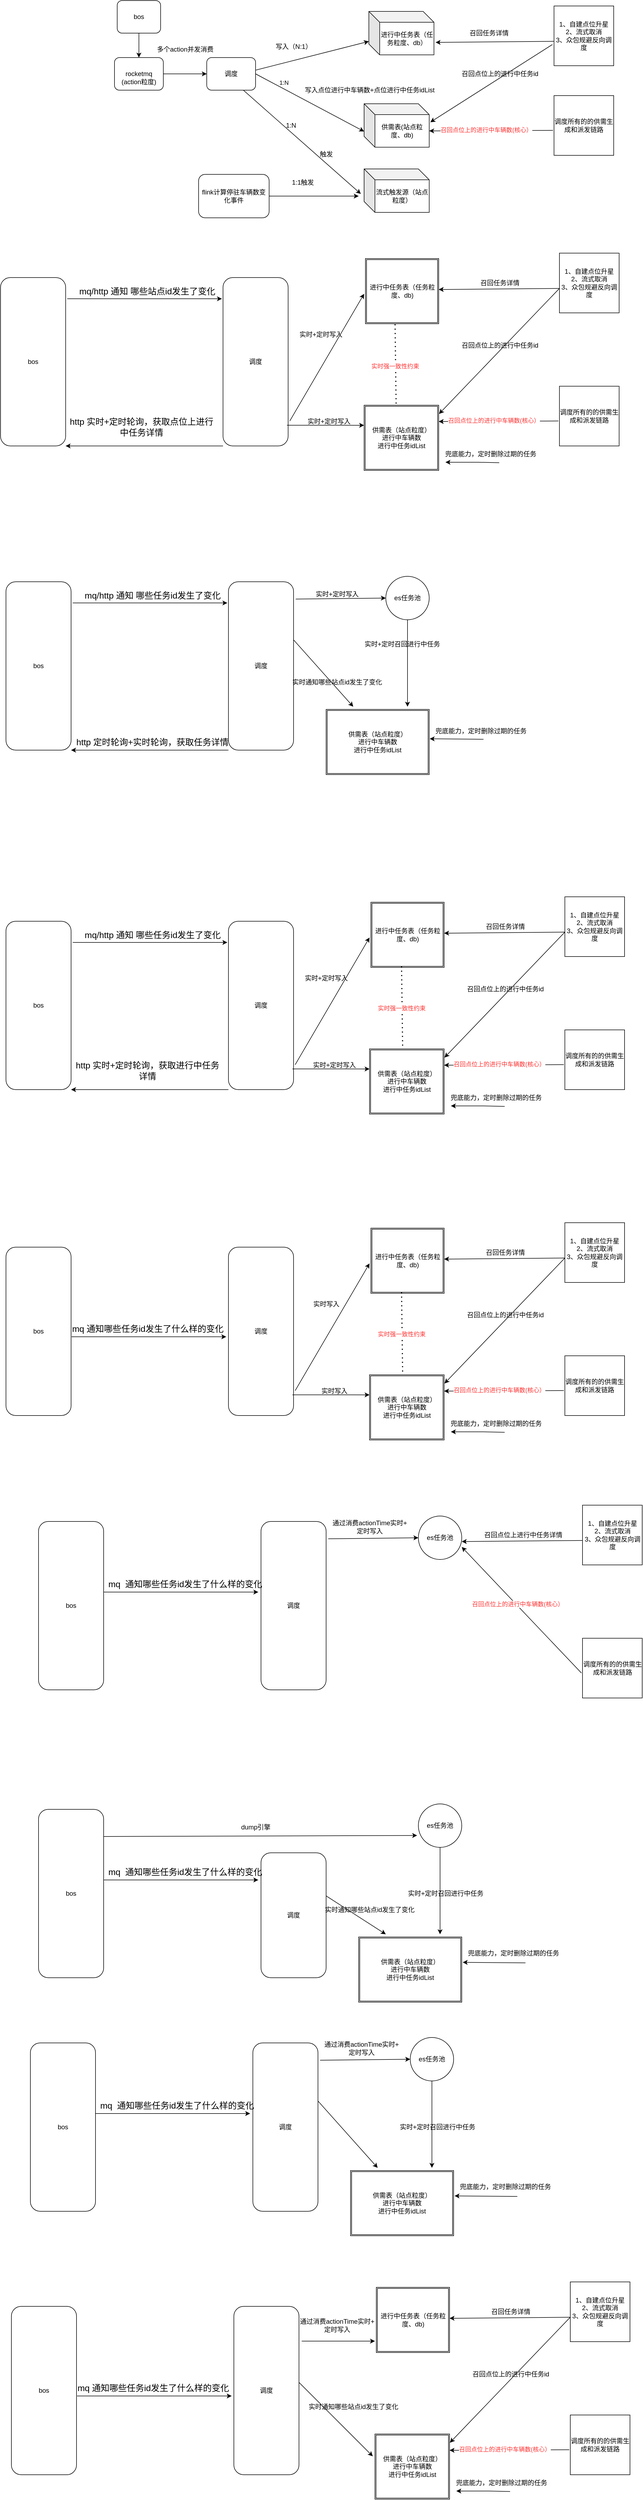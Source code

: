 <mxfile version="22.1.5" type="github">
  <diagram name="Page-1" id="kT9_dr_BF-10qV57XZLN">
    <mxGraphModel dx="2074" dy="1146" grid="1" gridSize="10" guides="1" tooltips="1" connect="1" arrows="1" fold="1" page="1" pageScale="1" pageWidth="850" pageHeight="1100" math="0" shadow="0">
      <root>
        <mxCell id="0" />
        <mxCell id="1" parent="0" />
        <mxCell id="4MUZql2UYZA6WcCp4JFE-1" value="bos" style="rounded=1;whiteSpace=wrap;html=1;" parent="1" vertex="1">
          <mxGeometry x="245" width="80" height="60" as="geometry" />
        </mxCell>
        <mxCell id="4MUZql2UYZA6WcCp4JFE-3" value="&lt;br&gt;rocketmq&lt;br&gt;(action粒度)" style="rounded=1;whiteSpace=wrap;html=1;" parent="1" vertex="1">
          <mxGeometry x="240" y="105" width="90" height="60" as="geometry" />
        </mxCell>
        <mxCell id="4MUZql2UYZA6WcCp4JFE-4" value="调度" style="rounded=1;whiteSpace=wrap;html=1;" parent="1" vertex="1">
          <mxGeometry x="410" y="105" width="90" height="60" as="geometry" />
        </mxCell>
        <mxCell id="4MUZql2UYZA6WcCp4JFE-6" value="进行中任务表（任务粒度、db）" style="shape=cube;whiteSpace=wrap;html=1;boundedLbl=1;backgroundOutline=1;darkOpacity=0.05;darkOpacity2=0.1;" parent="1" vertex="1">
          <mxGeometry x="708.75" y="20" width="120" height="80" as="geometry" />
        </mxCell>
        <mxCell id="4MUZql2UYZA6WcCp4JFE-7" value="供需表(站点粒度、db)" style="shape=cube;whiteSpace=wrap;html=1;boundedLbl=1;backgroundOutline=1;darkOpacity=0.05;darkOpacity2=0.1;" parent="1" vertex="1">
          <mxGeometry x="700" y="190" width="120" height="80" as="geometry" />
        </mxCell>
        <mxCell id="4MUZql2UYZA6WcCp4JFE-9" value="" style="endArrow=classic;html=1;rounded=0;exitX=1.008;exitY=0.383;exitDx=0;exitDy=0;exitPerimeter=0;" parent="1" source="4MUZql2UYZA6WcCp4JFE-4" target="4MUZql2UYZA6WcCp4JFE-6" edge="1">
          <mxGeometry width="50" height="50" relative="1" as="geometry">
            <mxPoint x="490" y="340" as="sourcePoint" />
            <mxPoint x="540" y="290" as="targetPoint" />
          </mxGeometry>
        </mxCell>
        <mxCell id="4MUZql2UYZA6WcCp4JFE-10" value="" style="endArrow=classic;html=1;rounded=0;exitX=1;exitY=0.5;exitDx=0;exitDy=0;entryX=0;entryY=0.638;entryDx=0;entryDy=0;entryPerimeter=0;" parent="1" source="4MUZql2UYZA6WcCp4JFE-4" target="4MUZql2UYZA6WcCp4JFE-7" edge="1">
          <mxGeometry width="50" height="50" relative="1" as="geometry">
            <mxPoint x="490" y="340" as="sourcePoint" />
            <mxPoint x="540" y="290" as="targetPoint" />
          </mxGeometry>
        </mxCell>
        <mxCell id="4MUZql2UYZA6WcCp4JFE-25" value="1:N" style="edgeLabel;html=1;align=center;verticalAlign=middle;resizable=0;points=[];" parent="4MUZql2UYZA6WcCp4JFE-10" vertex="1" connectable="0">
          <mxGeometry x="-0.644" y="4" relative="1" as="geometry">
            <mxPoint x="14" as="offset" />
          </mxGeometry>
        </mxCell>
        <mxCell id="4MUZql2UYZA6WcCp4JFE-11" value="写入（N:1）" style="text;html=1;align=center;verticalAlign=middle;resizable=0;points=[];autosize=1;strokeColor=none;fillColor=none;" parent="1" vertex="1">
          <mxGeometry x="525" y="70" width="90" height="30" as="geometry" />
        </mxCell>
        <mxCell id="4MUZql2UYZA6WcCp4JFE-12" value="写入点位进行中车辆数+点位进行中任务idList" style="text;html=1;align=center;verticalAlign=middle;resizable=0;points=[];autosize=1;strokeColor=none;fillColor=none;" parent="1" vertex="1">
          <mxGeometry x="580" y="150" width="260" height="30" as="geometry" />
        </mxCell>
        <mxCell id="4MUZql2UYZA6WcCp4JFE-14" value="" style="endArrow=classic;html=1;rounded=0;exitX=1;exitY=0.5;exitDx=0;exitDy=0;entryX=0;entryY=0.5;entryDx=0;entryDy=0;" parent="1" source="4MUZql2UYZA6WcCp4JFE-3" target="4MUZql2UYZA6WcCp4JFE-4" edge="1">
          <mxGeometry width="50" height="50" relative="1" as="geometry">
            <mxPoint x="340" y="130" as="sourcePoint" />
            <mxPoint x="290" y="130" as="targetPoint" />
          </mxGeometry>
        </mxCell>
        <mxCell id="4MUZql2UYZA6WcCp4JFE-18" value="流式触发源（站点粒度）" style="shape=cube;whiteSpace=wrap;html=1;boundedLbl=1;backgroundOutline=1;darkOpacity=0.05;darkOpacity2=0.1;" parent="1" vertex="1">
          <mxGeometry x="700" y="310" width="120" height="80" as="geometry" />
        </mxCell>
        <mxCell id="4MUZql2UYZA6WcCp4JFE-19" value="" style="endArrow=classic;html=1;rounded=0;entryX=-0.05;entryY=0.575;entryDx=0;entryDy=0;entryPerimeter=0;exitX=0.75;exitY=1;exitDx=0;exitDy=0;" parent="1" source="4MUZql2UYZA6WcCp4JFE-4" target="4MUZql2UYZA6WcCp4JFE-18" edge="1">
          <mxGeometry width="50" height="50" relative="1" as="geometry">
            <mxPoint x="410" y="170" as="sourcePoint" />
            <mxPoint x="690" y="350" as="targetPoint" />
            <Array as="points" />
          </mxGeometry>
        </mxCell>
        <mxCell id="4MUZql2UYZA6WcCp4JFE-20" value="触发" style="text;html=1;align=center;verticalAlign=middle;resizable=0;points=[];autosize=1;strokeColor=none;fillColor=none;" parent="1" vertex="1">
          <mxGeometry x="605" y="268" width="50" height="30" as="geometry" />
        </mxCell>
        <mxCell id="4MUZql2UYZA6WcCp4JFE-21" value="" style="endArrow=classic;html=1;rounded=0;exitX=1;exitY=0.5;exitDx=0;exitDy=0;" parent="1" edge="1" source="4MUZql2UYZA6WcCp4JFE-22">
          <mxGeometry width="50" height="50" relative="1" as="geometry">
            <mxPoint x="520" y="410" as="sourcePoint" />
            <mxPoint x="690" y="360" as="targetPoint" />
          </mxGeometry>
        </mxCell>
        <mxCell id="4MUZql2UYZA6WcCp4JFE-22" value="flink计算停驻车辆数变化事件" style="rounded=1;whiteSpace=wrap;html=1;" parent="1" vertex="1">
          <mxGeometry x="395" y="320" width="130" height="80" as="geometry" />
        </mxCell>
        <mxCell id="4MUZql2UYZA6WcCp4JFE-23" value="触发" style="text;html=1;align=center;verticalAlign=middle;resizable=0;points=[];autosize=1;strokeColor=none;fillColor=none;" parent="1" vertex="1">
          <mxGeometry x="570" y="320" width="50" height="30" as="geometry" />
        </mxCell>
        <mxCell id="4MUZql2UYZA6WcCp4JFE-26" value="1:N" style="text;html=1;align=center;verticalAlign=middle;resizable=0;points=[];autosize=1;strokeColor=none;fillColor=none;" parent="1" vertex="1">
          <mxGeometry x="545" y="215" width="40" height="30" as="geometry" />
        </mxCell>
        <mxCell id="4MUZql2UYZA6WcCp4JFE-27" value="1:1" style="text;html=1;align=center;verticalAlign=middle;resizable=0;points=[];autosize=1;strokeColor=none;fillColor=none;" parent="1" vertex="1">
          <mxGeometry x="555" y="320" width="40" height="30" as="geometry" />
        </mxCell>
        <mxCell id="4MUZql2UYZA6WcCp4JFE-28" value="多个action并发消费" style="text;html=1;align=center;verticalAlign=middle;resizable=0;points=[];autosize=1;strokeColor=none;fillColor=none;" parent="1" vertex="1">
          <mxGeometry x="305" y="75" width="130" height="30" as="geometry" />
        </mxCell>
        <mxCell id="X4xyX6ZAneE_ti3FvR2u-1" value="bos" style="rounded=1;whiteSpace=wrap;html=1;" parent="1" vertex="1">
          <mxGeometry x="30" y="510" width="120" height="310" as="geometry" />
        </mxCell>
        <mxCell id="X4xyX6ZAneE_ti3FvR2u-2" value="调度" style="rounded=1;whiteSpace=wrap;html=1;" parent="1" vertex="1">
          <mxGeometry x="440" y="510" width="120" height="310" as="geometry" />
        </mxCell>
        <mxCell id="X4xyX6ZAneE_ti3FvR2u-3" value="" style="endArrow=classic;html=1;rounded=0;exitX=1.025;exitY=0.126;exitDx=0;exitDy=0;exitPerimeter=0;entryX=-0.017;entryY=0.126;entryDx=0;entryDy=0;entryPerimeter=0;" parent="1" source="X4xyX6ZAneE_ti3FvR2u-1" target="X4xyX6ZAneE_ti3FvR2u-2" edge="1">
          <mxGeometry width="50" height="50" relative="1" as="geometry">
            <mxPoint x="180" y="549" as="sourcePoint" />
            <mxPoint x="440" y="549" as="targetPoint" />
          </mxGeometry>
        </mxCell>
        <mxCell id="X4xyX6ZAneE_ti3FvR2u-4" value="mq/http 通知 哪些站点id发生了变化" style="text;html=1;align=center;verticalAlign=middle;resizable=0;points=[];autosize=1;strokeColor=none;fillColor=none;fontSize=16;" parent="1" vertex="1">
          <mxGeometry x="165" y="520" width="270" height="30" as="geometry" />
        </mxCell>
        <mxCell id="X4xyX6ZAneE_ti3FvR2u-5" value="" style="endArrow=classic;html=1;rounded=0;entryX=1;entryY=1;entryDx=0;entryDy=0;exitX=0;exitY=1;exitDx=0;exitDy=0;" parent="1" source="X4xyX6ZAneE_ti3FvR2u-2" target="X4xyX6ZAneE_ti3FvR2u-1" edge="1">
          <mxGeometry width="50" height="50" relative="1" as="geometry">
            <mxPoint x="370" y="660" as="sourcePoint" />
            <mxPoint x="290" y="660" as="targetPoint" />
          </mxGeometry>
        </mxCell>
        <mxCell id="X4xyX6ZAneE_ti3FvR2u-6" value="http 实时+定时轮询，获取点位上进行中任务详情" style="text;html=1;strokeColor=none;fillColor=none;align=center;verticalAlign=middle;whiteSpace=wrap;rounded=0;fontSize=16;" parent="1" vertex="1">
          <mxGeometry x="150" y="770" width="280" height="30" as="geometry" />
        </mxCell>
        <mxCell id="X4xyX6ZAneE_ti3FvR2u-8" value="" style="endArrow=classic;html=1;rounded=0;exitX=1.025;exitY=0.852;exitDx=0;exitDy=0;exitPerimeter=0;" parent="1" source="X4xyX6ZAneE_ti3FvR2u-2" edge="1">
          <mxGeometry width="50" height="50" relative="1" as="geometry">
            <mxPoint x="560" y="551.5" as="sourcePoint" />
            <mxPoint x="700" y="540" as="targetPoint" />
            <Array as="points" />
          </mxGeometry>
        </mxCell>
        <mxCell id="X4xyX6ZAneE_ti3FvR2u-19" value="供需表（站点粒度）&lt;br&gt;进行中车辆数&lt;br&gt;进行中任务idList" style="shape=ext;double=1;rounded=0;whiteSpace=wrap;html=1;" parent="1" vertex="1">
          <mxGeometry x="700" y="745" width="137.5" height="120" as="geometry" />
        </mxCell>
        <mxCell id="X4xyX6ZAneE_ti3FvR2u-21" value="" style="endArrow=classic;html=1;rounded=0;exitX=0.983;exitY=0.877;exitDx=0;exitDy=0;exitPerimeter=0;entryX=0;entryY=0.308;entryDx=0;entryDy=0;entryPerimeter=0;" parent="1" source="X4xyX6ZAneE_ti3FvR2u-2" edge="1" target="X4xyX6ZAneE_ti3FvR2u-19">
          <mxGeometry width="50" height="50" relative="1" as="geometry">
            <mxPoint x="450" y="680" as="sourcePoint" />
            <mxPoint x="670" y="740" as="targetPoint" />
          </mxGeometry>
        </mxCell>
        <mxCell id="X4xyX6ZAneE_ti3FvR2u-22" value="实时+定时写入" style="text;html=1;align=center;verticalAlign=middle;resizable=0;points=[];autosize=1;strokeColor=none;fillColor=none;" parent="1" vertex="1">
          <mxGeometry x="585" y="760" width="100" height="30" as="geometry" />
        </mxCell>
        <mxCell id="X4xyX6ZAneE_ti3FvR2u-24" value="实时+定时写入" style="text;html=1;align=center;verticalAlign=middle;resizable=0;points=[];autosize=1;strokeColor=none;fillColor=none;" parent="1" vertex="1">
          <mxGeometry x="570" y="600" width="100" height="30" as="geometry" />
        </mxCell>
        <mxCell id="X4xyX6ZAneE_ti3FvR2u-25" value="bos" style="rounded=1;whiteSpace=wrap;html=1;" parent="1" vertex="1">
          <mxGeometry x="100" y="2800" width="120" height="310" as="geometry" />
        </mxCell>
        <mxCell id="X4xyX6ZAneE_ti3FvR2u-26" value="调度" style="rounded=1;whiteSpace=wrap;html=1;" parent="1" vertex="1">
          <mxGeometry x="510" y="2800" width="120" height="310" as="geometry" />
        </mxCell>
        <mxCell id="X4xyX6ZAneE_ti3FvR2u-27" value="" style="endArrow=classic;html=1;rounded=0;exitX=1.025;exitY=0.126;exitDx=0;exitDy=0;exitPerimeter=0;entryX=-0.017;entryY=0.126;entryDx=0;entryDy=0;entryPerimeter=0;" parent="1" edge="1">
          <mxGeometry width="50" height="50" relative="1" as="geometry">
            <mxPoint x="220.04" y="2930" as="sourcePoint" />
            <mxPoint x="505.0" y="2930" as="targetPoint" />
          </mxGeometry>
        </mxCell>
        <mxCell id="X4xyX6ZAneE_ti3FvR2u-28" value="mq&amp;nbsp; 通知哪些任务id发生了什么样的变化" style="text;html=1;align=center;verticalAlign=middle;resizable=0;points=[];autosize=1;strokeColor=none;fillColor=none;fontSize=16;" parent="1" vertex="1">
          <mxGeometry x="215" y="2900" width="310" height="30" as="geometry" />
        </mxCell>
        <mxCell id="X4xyX6ZAneE_ti3FvR2u-31" value="es任务池" style="ellipse;whiteSpace=wrap;html=1;aspect=fixed;" parent="1" vertex="1">
          <mxGeometry x="800" y="2790" width="80" height="80" as="geometry" />
        </mxCell>
        <mxCell id="X4xyX6ZAneE_ti3FvR2u-32" value="" style="endArrow=classic;html=1;rounded=0;exitX=1.033;exitY=0.103;exitDx=0;exitDy=0;exitPerimeter=0;entryX=0;entryY=0.5;entryDx=0;entryDy=0;" parent="1" source="X4xyX6ZAneE_ti3FvR2u-26" target="X4xyX6ZAneE_ti3FvR2u-31" edge="1">
          <mxGeometry width="50" height="50" relative="1" as="geometry">
            <mxPoint x="630" y="2841.5" as="sourcePoint" />
            <mxPoint x="790" y="2838" as="targetPoint" />
            <Array as="points" />
          </mxGeometry>
        </mxCell>
        <mxCell id="X4xyX6ZAneE_ti3FvR2u-37" value="通过消费actionTime实时+&lt;br&gt;定时写入" style="text;html=1;align=center;verticalAlign=middle;resizable=0;points=[];autosize=1;strokeColor=none;fillColor=none;" parent="1" vertex="1">
          <mxGeometry x="630" y="2790" width="160" height="40" as="geometry" />
        </mxCell>
        <mxCell id="X4xyX6ZAneE_ti3FvR2u-39" value="" style="endArrow=classic;html=1;rounded=0;entryX=1.005;entryY=0.451;entryDx=0;entryDy=0;entryPerimeter=0;" parent="1" edge="1">
          <mxGeometry width="50" height="50" relative="1" as="geometry">
            <mxPoint x="949.05" y="850.88" as="sourcePoint" />
            <mxPoint x="850.0" y="850.0" as="targetPoint" />
            <Array as="points">
              <mxPoint x="910" y="850" />
            </Array>
          </mxGeometry>
        </mxCell>
        <mxCell id="X4xyX6ZAneE_ti3FvR2u-40" value="兜底能力，定时删除过期的任务" style="text;html=1;align=center;verticalAlign=middle;resizable=0;points=[];autosize=1;strokeColor=none;fillColor=none;" parent="1" vertex="1">
          <mxGeometry x="837.5" y="820" width="190" height="30" as="geometry" />
        </mxCell>
        <mxCell id="X4xyX6ZAneE_ti3FvR2u-44" value="bos" style="rounded=1;whiteSpace=wrap;html=1;" parent="1" vertex="1">
          <mxGeometry x="100" y="3330" width="120" height="310" as="geometry" />
        </mxCell>
        <mxCell id="X4xyX6ZAneE_ti3FvR2u-45" value="调度" style="rounded=1;whiteSpace=wrap;html=1;" parent="1" vertex="1">
          <mxGeometry x="510" y="3410" width="120" height="230" as="geometry" />
        </mxCell>
        <mxCell id="X4xyX6ZAneE_ti3FvR2u-46" value="" style="endArrow=classic;html=1;rounded=0;exitX=1.025;exitY=0.126;exitDx=0;exitDy=0;exitPerimeter=0;entryX=-0.017;entryY=0.126;entryDx=0;entryDy=0;entryPerimeter=0;" parent="1" edge="1">
          <mxGeometry width="50" height="50" relative="1" as="geometry">
            <mxPoint x="220.04" y="3460" as="sourcePoint" />
            <mxPoint x="505.0" y="3460" as="targetPoint" />
          </mxGeometry>
        </mxCell>
        <mxCell id="X4xyX6ZAneE_ti3FvR2u-47" value="mq&amp;nbsp; 通知哪些任务id发生了什么样的变化" style="text;html=1;align=center;verticalAlign=middle;resizable=0;points=[];autosize=1;strokeColor=none;fillColor=none;fontSize=16;" parent="1" vertex="1">
          <mxGeometry x="215" y="3430" width="310" height="30" as="geometry" />
        </mxCell>
        <mxCell id="X4xyX6ZAneE_ti3FvR2u-48" value="es任务池" style="ellipse;whiteSpace=wrap;html=1;aspect=fixed;" parent="1" vertex="1">
          <mxGeometry x="800" y="3320" width="80" height="80" as="geometry" />
        </mxCell>
        <mxCell id="X4xyX6ZAneE_ti3FvR2u-50" value="" style="endArrow=classic;html=1;rounded=0;exitX=0.5;exitY=1;exitDx=0;exitDy=0;" parent="1" source="X4xyX6ZAneE_ti3FvR2u-48" edge="1">
          <mxGeometry width="50" height="50" relative="1" as="geometry">
            <mxPoint x="710" y="3520" as="sourcePoint" />
            <mxPoint x="840" y="3560" as="targetPoint" />
          </mxGeometry>
        </mxCell>
        <mxCell id="X4xyX6ZAneE_ti3FvR2u-51" value="供需表（站点粒度）&lt;br&gt;进行中车辆数&lt;br&gt;进行中任务idList" style="shape=ext;double=1;rounded=0;whiteSpace=wrap;html=1;" parent="1" vertex="1">
          <mxGeometry x="690" y="3565" width="190" height="120" as="geometry" />
        </mxCell>
        <mxCell id="X4xyX6ZAneE_ti3FvR2u-52" value="" style="endArrow=classic;html=1;rounded=0;exitX=1;exitY=0.345;exitDx=0;exitDy=0;exitPerimeter=0;" parent="1" source="X4xyX6ZAneE_ti3FvR2u-45" edge="1">
          <mxGeometry width="50" height="50" relative="1" as="geometry">
            <mxPoint x="520" y="3500" as="sourcePoint" />
            <mxPoint x="740" y="3560" as="targetPoint" />
          </mxGeometry>
        </mxCell>
        <mxCell id="X4xyX6ZAneE_ti3FvR2u-53" value="实时通知哪些站点id发生了变化" style="text;html=1;align=center;verticalAlign=middle;resizable=0;points=[];autosize=1;strokeColor=none;fillColor=none;" parent="1" vertex="1">
          <mxGeometry x="615" y="3500" width="190" height="30" as="geometry" />
        </mxCell>
        <mxCell id="X4xyX6ZAneE_ti3FvR2u-55" value="实时+定时召回进行中任务" style="text;html=1;align=center;verticalAlign=middle;resizable=0;points=[];autosize=1;strokeColor=none;fillColor=none;" parent="1" vertex="1">
          <mxGeometry x="770" y="3470" width="160" height="30" as="geometry" />
        </mxCell>
        <mxCell id="X4xyX6ZAneE_ti3FvR2u-56" value="兜底能力，定时删除过期的任务" style="text;html=1;align=center;verticalAlign=middle;resizable=0;points=[];autosize=1;strokeColor=none;fillColor=none;" parent="1" vertex="1">
          <mxGeometry x="880" y="3580" width="190" height="30" as="geometry" />
        </mxCell>
        <mxCell id="X4xyX6ZAneE_ti3FvR2u-57" value="" style="endArrow=classic;html=1;rounded=0;entryX=1.009;entryY=0.389;entryDx=0;entryDy=0;entryPerimeter=0;exitX=0.618;exitY=1.086;exitDx=0;exitDy=0;exitPerimeter=0;" parent="1" source="X4xyX6ZAneE_ti3FvR2u-56" target="X4xyX6ZAneE_ti3FvR2u-51" edge="1">
          <mxGeometry width="50" height="50" relative="1" as="geometry">
            <mxPoint x="1020" y="3620" as="sourcePoint" />
            <mxPoint x="750" y="3510" as="targetPoint" />
          </mxGeometry>
        </mxCell>
        <mxCell id="X4xyX6ZAneE_ti3FvR2u-58" value="" style="endArrow=classic;html=1;rounded=0;entryX=-0.028;entryY=0.726;entryDx=0;entryDy=0;entryPerimeter=0;" parent="1" target="X4xyX6ZAneE_ti3FvR2u-48" edge="1">
          <mxGeometry width="50" height="50" relative="1" as="geometry">
            <mxPoint x="220" y="3380" as="sourcePoint" />
            <mxPoint x="270" y="3330" as="targetPoint" />
          </mxGeometry>
        </mxCell>
        <mxCell id="X4xyX6ZAneE_ti3FvR2u-59" value="dump引擎" style="text;html=1;align=center;verticalAlign=middle;resizable=0;points=[];autosize=1;strokeColor=none;fillColor=none;" parent="1" vertex="1">
          <mxGeometry x="460" y="3348" width="80" height="30" as="geometry" />
        </mxCell>
        <mxCell id="lSSjZ6uWFVWfRWVECBId-1" value="" style="endArrow=classic;html=1;rounded=0;entryX=1.017;entryY=0.425;entryDx=0;entryDy=0;entryPerimeter=0;exitX=-0.027;exitY=0.645;exitDx=0;exitDy=0;exitPerimeter=0;" edge="1" parent="1" source="lSSjZ6uWFVWfRWVECBId-7" target="4MUZql2UYZA6WcCp4JFE-7">
          <mxGeometry width="50" height="50" relative="1" as="geometry">
            <mxPoint x="970" y="240" as="sourcePoint" />
            <mxPoint x="980" y="208" as="targetPoint" />
          </mxGeometry>
        </mxCell>
        <mxCell id="lSSjZ6uWFVWfRWVECBId-2" value="" style="endArrow=classic;html=1;rounded=0;entryX=1.025;entryY=0.713;entryDx=0;entryDy=0;entryPerimeter=0;exitX=0.018;exitY=0.591;exitDx=0;exitDy=0;exitPerimeter=0;" edge="1" parent="1" source="lSSjZ6uWFVWfRWVECBId-7" target="4MUZql2UYZA6WcCp4JFE-6">
          <mxGeometry width="50" height="50" relative="1" as="geometry">
            <mxPoint x="990" y="80" as="sourcePoint" />
            <mxPoint x="950" y="80" as="targetPoint" />
          </mxGeometry>
        </mxCell>
        <mxCell id="lSSjZ6uWFVWfRWVECBId-7" value="1、自建点位升星&lt;br&gt;2、流式取消&lt;br&gt;3、众包规避反向调度" style="whiteSpace=wrap;html=1;aspect=fixed;" vertex="1" parent="1">
          <mxGeometry x="1050" y="10" width="110" height="110" as="geometry" />
        </mxCell>
        <mxCell id="lSSjZ6uWFVWfRWVECBId-8" value="召回点位上的进行中任务id" style="text;html=1;align=center;verticalAlign=middle;resizable=0;points=[];autosize=1;strokeColor=none;fillColor=none;" vertex="1" parent="1">
          <mxGeometry x="870" y="120" width="160" height="30" as="geometry" />
        </mxCell>
        <mxCell id="lSSjZ6uWFVWfRWVECBId-9" value="召回任务详情" style="text;html=1;align=center;verticalAlign=middle;resizable=0;points=[];autosize=1;strokeColor=none;fillColor=none;" vertex="1" parent="1">
          <mxGeometry x="880" y="45" width="100" height="30" as="geometry" />
        </mxCell>
        <mxCell id="lSSjZ6uWFVWfRWVECBId-12" value="调度所有的的供需生成和派发链路" style="whiteSpace=wrap;html=1;aspect=fixed;" vertex="1" parent="1">
          <mxGeometry x="1050" y="175" width="110" height="110" as="geometry" />
        </mxCell>
        <mxCell id="lSSjZ6uWFVWfRWVECBId-13" value="" style="endArrow=classic;html=1;rounded=0;entryX=0;entryY=0;entryDx=120;entryDy=50;entryPerimeter=0;exitX=-0.018;exitY=0.582;exitDx=0;exitDy=0;exitPerimeter=0;" edge="1" parent="1" source="lSSjZ6uWFVWfRWVECBId-12" target="4MUZql2UYZA6WcCp4JFE-7">
          <mxGeometry width="50" height="50" relative="1" as="geometry">
            <mxPoint x="930" y="285" as="sourcePoint" />
            <mxPoint x="980" y="235" as="targetPoint" />
          </mxGeometry>
        </mxCell>
        <mxCell id="lSSjZ6uWFVWfRWVECBId-14" value="&lt;font color=&quot;#ff3333&quot;&gt;召回点位上的进行中车辆数(核心）&lt;/font&gt;" style="edgeLabel;html=1;align=center;verticalAlign=middle;resizable=0;points=[];" vertex="1" connectable="0" parent="lSSjZ6uWFVWfRWVECBId-13">
          <mxGeometry x="0.084" y="-2" relative="1" as="geometry">
            <mxPoint as="offset" />
          </mxGeometry>
        </mxCell>
        <mxCell id="lSSjZ6uWFVWfRWVECBId-18" value="" style="endArrow=classic;html=1;rounded=0;entryX=0.5;entryY=0;entryDx=0;entryDy=0;exitX=0.5;exitY=1;exitDx=0;exitDy=0;" edge="1" parent="1" source="4MUZql2UYZA6WcCp4JFE-1" target="4MUZql2UYZA6WcCp4JFE-3">
          <mxGeometry width="50" height="50" relative="1" as="geometry">
            <mxPoint x="165" y="110" as="sourcePoint" />
            <mxPoint x="215" y="60" as="targetPoint" />
          </mxGeometry>
        </mxCell>
        <mxCell id="lSSjZ6uWFVWfRWVECBId-19" value="bos" style="rounded=1;whiteSpace=wrap;html=1;" vertex="1" parent="1">
          <mxGeometry x="40" y="1070" width="120" height="310" as="geometry" />
        </mxCell>
        <mxCell id="lSSjZ6uWFVWfRWVECBId-20" value="调度" style="rounded=1;whiteSpace=wrap;html=1;" vertex="1" parent="1">
          <mxGeometry x="450" y="1070" width="120" height="310" as="geometry" />
        </mxCell>
        <mxCell id="lSSjZ6uWFVWfRWVECBId-21" value="" style="endArrow=classic;html=1;rounded=0;exitX=1.025;exitY=0.126;exitDx=0;exitDy=0;exitPerimeter=0;entryX=-0.017;entryY=0.126;entryDx=0;entryDy=0;entryPerimeter=0;" edge="1" parent="1" source="lSSjZ6uWFVWfRWVECBId-19" target="lSSjZ6uWFVWfRWVECBId-20">
          <mxGeometry width="50" height="50" relative="1" as="geometry">
            <mxPoint x="190" y="1109" as="sourcePoint" />
            <mxPoint x="450" y="1109" as="targetPoint" />
          </mxGeometry>
        </mxCell>
        <mxCell id="lSSjZ6uWFVWfRWVECBId-22" value="mq/http 通知 哪些任务id发生了变化" style="text;html=1;align=center;verticalAlign=middle;resizable=0;points=[];autosize=1;strokeColor=none;fillColor=none;fontSize=16;" vertex="1" parent="1">
          <mxGeometry x="175" y="1080" width="270" height="30" as="geometry" />
        </mxCell>
        <mxCell id="lSSjZ6uWFVWfRWVECBId-23" value="" style="endArrow=classic;html=1;rounded=0;entryX=1;entryY=1;entryDx=0;entryDy=0;exitX=0;exitY=1;exitDx=0;exitDy=0;" edge="1" parent="1" source="lSSjZ6uWFVWfRWVECBId-20" target="lSSjZ6uWFVWfRWVECBId-19">
          <mxGeometry width="50" height="50" relative="1" as="geometry">
            <mxPoint x="380" y="1220" as="sourcePoint" />
            <mxPoint x="300" y="1220" as="targetPoint" />
          </mxGeometry>
        </mxCell>
        <mxCell id="lSSjZ6uWFVWfRWVECBId-24" value="http 定时轮询+实时轮询，获取任务详情" style="text;html=1;strokeColor=none;fillColor=none;align=center;verticalAlign=middle;whiteSpace=wrap;rounded=0;fontSize=16;" vertex="1" parent="1">
          <mxGeometry x="160" y="1350" width="300" height="30" as="geometry" />
        </mxCell>
        <mxCell id="lSSjZ6uWFVWfRWVECBId-25" value="es任务池" style="ellipse;whiteSpace=wrap;html=1;aspect=fixed;" vertex="1" parent="1">
          <mxGeometry x="740" y="1060" width="80" height="80" as="geometry" />
        </mxCell>
        <mxCell id="lSSjZ6uWFVWfRWVECBId-26" value="" style="endArrow=classic;html=1;rounded=0;exitX=1.033;exitY=0.103;exitDx=0;exitDy=0;exitPerimeter=0;entryX=0;entryY=0.5;entryDx=0;entryDy=0;" edge="1" parent="1" source="lSSjZ6uWFVWfRWVECBId-20" target="lSSjZ6uWFVWfRWVECBId-25">
          <mxGeometry width="50" height="50" relative="1" as="geometry">
            <mxPoint x="570" y="1111.5" as="sourcePoint" />
            <mxPoint x="730" y="1108" as="targetPoint" />
            <Array as="points" />
          </mxGeometry>
        </mxCell>
        <mxCell id="lSSjZ6uWFVWfRWVECBId-27" value="" style="endArrow=classic;html=1;rounded=0;exitX=0.5;exitY=1;exitDx=0;exitDy=0;" edge="1" parent="1" source="lSSjZ6uWFVWfRWVECBId-25">
          <mxGeometry width="50" height="50" relative="1" as="geometry">
            <mxPoint x="650" y="1260" as="sourcePoint" />
            <mxPoint x="780" y="1300" as="targetPoint" />
          </mxGeometry>
        </mxCell>
        <mxCell id="lSSjZ6uWFVWfRWVECBId-28" value="供需表（站点粒度）&lt;br&gt;进行中车辆数&lt;br&gt;进行中任务idList" style="shape=ext;double=1;rounded=0;whiteSpace=wrap;html=1;" vertex="1" parent="1">
          <mxGeometry x="630" y="1305" width="190" height="120" as="geometry" />
        </mxCell>
        <mxCell id="lSSjZ6uWFVWfRWVECBId-29" value="" style="endArrow=classic;html=1;rounded=0;exitX=1;exitY=0.345;exitDx=0;exitDy=0;exitPerimeter=0;" edge="1" parent="1" source="lSSjZ6uWFVWfRWVECBId-20">
          <mxGeometry width="50" height="50" relative="1" as="geometry">
            <mxPoint x="460" y="1240" as="sourcePoint" />
            <mxPoint x="680" y="1300" as="targetPoint" />
          </mxGeometry>
        </mxCell>
        <mxCell id="lSSjZ6uWFVWfRWVECBId-30" value="实时通知哪些站点id发生了变化" style="text;html=1;align=center;verticalAlign=middle;resizable=0;points=[];autosize=1;strokeColor=none;fillColor=none;" vertex="1" parent="1">
          <mxGeometry x="555" y="1240" width="190" height="30" as="geometry" />
        </mxCell>
        <mxCell id="lSSjZ6uWFVWfRWVECBId-31" value="实时+定时召回进行中任务" style="text;html=1;align=center;verticalAlign=middle;resizable=0;points=[];autosize=1;strokeColor=none;fillColor=none;" vertex="1" parent="1">
          <mxGeometry x="690" y="1170" width="160" height="30" as="geometry" />
        </mxCell>
        <mxCell id="lSSjZ6uWFVWfRWVECBId-32" value="实时+定时写入" style="text;html=1;align=center;verticalAlign=middle;resizable=0;points=[];autosize=1;strokeColor=none;fillColor=none;" vertex="1" parent="1">
          <mxGeometry x="600" y="1078" width="100" height="30" as="geometry" />
        </mxCell>
        <mxCell id="lSSjZ6uWFVWfRWVECBId-33" value="" style="endArrow=classic;html=1;rounded=0;entryX=1.005;entryY=0.451;entryDx=0;entryDy=0;entryPerimeter=0;" edge="1" parent="1" target="lSSjZ6uWFVWfRWVECBId-28">
          <mxGeometry width="50" height="50" relative="1" as="geometry">
            <mxPoint x="920" y="1360" as="sourcePoint" />
            <mxPoint x="830" y="1360" as="targetPoint" />
          </mxGeometry>
        </mxCell>
        <mxCell id="lSSjZ6uWFVWfRWVECBId-34" value="兜底能力，定时删除过期的任务" style="text;html=1;align=center;verticalAlign=middle;resizable=0;points=[];autosize=1;strokeColor=none;fillColor=none;" vertex="1" parent="1">
          <mxGeometry x="820" y="1330" width="190" height="30" as="geometry" />
        </mxCell>
        <mxCell id="lSSjZ6uWFVWfRWVECBId-35" value="进行中任务表（任务粒度、db)" style="shape=ext;double=1;rounded=0;whiteSpace=wrap;html=1;" vertex="1" parent="1">
          <mxGeometry x="702.5" y="475" width="135" height="120" as="geometry" />
        </mxCell>
        <mxCell id="lSSjZ6uWFVWfRWVECBId-36" value="" style="endArrow=classic;html=1;rounded=0;entryX=1.005;entryY=0.133;entryDx=0;entryDy=0;entryPerimeter=0;exitX=0;exitY=0.591;exitDx=0;exitDy=0;exitPerimeter=0;" edge="1" parent="1" source="lSSjZ6uWFVWfRWVECBId-44" target="X4xyX6ZAneE_ti3FvR2u-19">
          <mxGeometry width="50" height="50" relative="1" as="geometry">
            <mxPoint x="1067" y="611" as="sourcePoint" />
            <mxPoint x="842" y="754" as="targetPoint" />
          </mxGeometry>
        </mxCell>
        <mxCell id="lSSjZ6uWFVWfRWVECBId-37" value="召回点位上的进行中任务id" style="text;html=1;align=center;verticalAlign=middle;resizable=0;points=[];autosize=1;strokeColor=none;fillColor=none;" vertex="1" parent="1">
          <mxGeometry x="870" y="620" width="160" height="30" as="geometry" />
        </mxCell>
        <mxCell id="lSSjZ6uWFVWfRWVECBId-38" value="召回任务详情" style="text;html=1;align=center;verticalAlign=middle;resizable=0;points=[];autosize=1;strokeColor=none;fillColor=none;" vertex="1" parent="1">
          <mxGeometry x="900" y="505" width="100" height="30" as="geometry" />
        </mxCell>
        <mxCell id="lSSjZ6uWFVWfRWVECBId-39" value="调度所有的的供需生成和派发链路" style="whiteSpace=wrap;html=1;aspect=fixed;" vertex="1" parent="1">
          <mxGeometry x="1060" y="710" width="110" height="110" as="geometry" />
        </mxCell>
        <mxCell id="lSSjZ6uWFVWfRWVECBId-40" value="" style="endArrow=classic;html=1;rounded=0;entryX=1;entryY=0.25;entryDx=0;entryDy=0;exitX=-0.018;exitY=0.582;exitDx=0;exitDy=0;exitPerimeter=0;" edge="1" parent="1" source="lSSjZ6uWFVWfRWVECBId-39" target="X4xyX6ZAneE_ti3FvR2u-19">
          <mxGeometry width="50" height="50" relative="1" as="geometry">
            <mxPoint x="950" y="815" as="sourcePoint" />
            <mxPoint x="840" y="770" as="targetPoint" />
          </mxGeometry>
        </mxCell>
        <mxCell id="lSSjZ6uWFVWfRWVECBId-41" value="&lt;font color=&quot;#ff3333&quot;&gt;召回点位上的进行中车辆数(核心）&lt;/font&gt;" style="edgeLabel;html=1;align=center;verticalAlign=middle;resizable=0;points=[];" vertex="1" connectable="0" parent="lSSjZ6uWFVWfRWVECBId-40">
          <mxGeometry x="0.084" y="-2" relative="1" as="geometry">
            <mxPoint as="offset" />
          </mxGeometry>
        </mxCell>
        <mxCell id="lSSjZ6uWFVWfRWVECBId-43" value="" style="endArrow=classic;html=1;rounded=0;entryX=1.025;entryY=0.713;entryDx=0;entryDy=0;entryPerimeter=0;exitX=0.018;exitY=0.591;exitDx=0;exitDy=0;exitPerimeter=0;" edge="1" parent="1" source="lSSjZ6uWFVWfRWVECBId-44">
          <mxGeometry width="50" height="50" relative="1" as="geometry">
            <mxPoint x="1014.5" y="535" as="sourcePoint" />
            <mxPoint x="837.5" y="532" as="targetPoint" />
          </mxGeometry>
        </mxCell>
        <mxCell id="lSSjZ6uWFVWfRWVECBId-44" value="1、自建点位升星&lt;br&gt;2、流式取消&lt;br&gt;3、众包规避反向调度" style="whiteSpace=wrap;html=1;aspect=fixed;" vertex="1" parent="1">
          <mxGeometry x="1060" y="465" width="110" height="110" as="geometry" />
        </mxCell>
        <mxCell id="lSSjZ6uWFVWfRWVECBId-46" value="bos" style="rounded=1;whiteSpace=wrap;html=1;" vertex="1" parent="1">
          <mxGeometry x="40" y="1695" width="120" height="310" as="geometry" />
        </mxCell>
        <mxCell id="lSSjZ6uWFVWfRWVECBId-47" value="调度" style="rounded=1;whiteSpace=wrap;html=1;" vertex="1" parent="1">
          <mxGeometry x="450" y="1695" width="120" height="310" as="geometry" />
        </mxCell>
        <mxCell id="lSSjZ6uWFVWfRWVECBId-48" value="" style="endArrow=classic;html=1;rounded=0;exitX=1.025;exitY=0.126;exitDx=0;exitDy=0;exitPerimeter=0;entryX=-0.017;entryY=0.126;entryDx=0;entryDy=0;entryPerimeter=0;" edge="1" parent="1" source="lSSjZ6uWFVWfRWVECBId-46" target="lSSjZ6uWFVWfRWVECBId-47">
          <mxGeometry width="50" height="50" relative="1" as="geometry">
            <mxPoint x="190" y="1734" as="sourcePoint" />
            <mxPoint x="450" y="1734" as="targetPoint" />
          </mxGeometry>
        </mxCell>
        <mxCell id="lSSjZ6uWFVWfRWVECBId-49" value="mq/http 通知 哪些任务id发生了变化" style="text;html=1;align=center;verticalAlign=middle;resizable=0;points=[];autosize=1;strokeColor=none;fillColor=none;fontSize=16;" vertex="1" parent="1">
          <mxGeometry x="175" y="1705" width="270" height="30" as="geometry" />
        </mxCell>
        <mxCell id="lSSjZ6uWFVWfRWVECBId-50" value="" style="endArrow=classic;html=1;rounded=0;entryX=1;entryY=1;entryDx=0;entryDy=0;exitX=0;exitY=1;exitDx=0;exitDy=0;" edge="1" parent="1" source="lSSjZ6uWFVWfRWVECBId-47" target="lSSjZ6uWFVWfRWVECBId-46">
          <mxGeometry width="50" height="50" relative="1" as="geometry">
            <mxPoint x="380" y="1845" as="sourcePoint" />
            <mxPoint x="300" y="1845" as="targetPoint" />
          </mxGeometry>
        </mxCell>
        <mxCell id="lSSjZ6uWFVWfRWVECBId-51" value="http 实时+定时轮询，获取进行中任务详情" style="text;html=1;strokeColor=none;fillColor=none;align=center;verticalAlign=middle;whiteSpace=wrap;rounded=0;fontSize=16;" vertex="1" parent="1">
          <mxGeometry x="161" y="1955" width="280" height="30" as="geometry" />
        </mxCell>
        <mxCell id="lSSjZ6uWFVWfRWVECBId-52" value="" style="endArrow=classic;html=1;rounded=0;exitX=1.025;exitY=0.852;exitDx=0;exitDy=0;exitPerimeter=0;" edge="1" parent="1" source="lSSjZ6uWFVWfRWVECBId-47">
          <mxGeometry width="50" height="50" relative="1" as="geometry">
            <mxPoint x="570" y="1736.5" as="sourcePoint" />
            <mxPoint x="710" y="1725" as="targetPoint" />
            <Array as="points" />
          </mxGeometry>
        </mxCell>
        <mxCell id="lSSjZ6uWFVWfRWVECBId-53" value="供需表（站点粒度）&lt;br&gt;进行中车辆数&lt;br&gt;进行中任务idList" style="shape=ext;double=1;rounded=0;whiteSpace=wrap;html=1;" vertex="1" parent="1">
          <mxGeometry x="710" y="1930" width="137.5" height="120" as="geometry" />
        </mxCell>
        <mxCell id="lSSjZ6uWFVWfRWVECBId-54" value="" style="endArrow=classic;html=1;rounded=0;exitX=0.983;exitY=0.877;exitDx=0;exitDy=0;exitPerimeter=0;entryX=0;entryY=0.308;entryDx=0;entryDy=0;entryPerimeter=0;" edge="1" parent="1" source="lSSjZ6uWFVWfRWVECBId-47" target="lSSjZ6uWFVWfRWVECBId-53">
          <mxGeometry width="50" height="50" relative="1" as="geometry">
            <mxPoint x="460" y="1865" as="sourcePoint" />
            <mxPoint x="680" y="1925" as="targetPoint" />
          </mxGeometry>
        </mxCell>
        <mxCell id="lSSjZ6uWFVWfRWVECBId-55" value="实时+定时写入" style="text;html=1;align=center;verticalAlign=middle;resizable=0;points=[];autosize=1;strokeColor=none;fillColor=none;" vertex="1" parent="1">
          <mxGeometry x="595" y="1945" width="100" height="30" as="geometry" />
        </mxCell>
        <mxCell id="lSSjZ6uWFVWfRWVECBId-56" value="实时+定时写入" style="text;html=1;align=center;verticalAlign=middle;resizable=0;points=[];autosize=1;strokeColor=none;fillColor=none;" vertex="1" parent="1">
          <mxGeometry x="580" y="1785" width="100" height="30" as="geometry" />
        </mxCell>
        <mxCell id="lSSjZ6uWFVWfRWVECBId-57" value="" style="endArrow=classic;html=1;rounded=0;entryX=1.005;entryY=0.451;entryDx=0;entryDy=0;entryPerimeter=0;" edge="1" parent="1">
          <mxGeometry width="50" height="50" relative="1" as="geometry">
            <mxPoint x="959.05" y="2035.88" as="sourcePoint" />
            <mxPoint x="860.0" y="2035" as="targetPoint" />
            <Array as="points">
              <mxPoint x="920" y="2035" />
            </Array>
          </mxGeometry>
        </mxCell>
        <mxCell id="lSSjZ6uWFVWfRWVECBId-58" value="兜底能力，定时删除过期的任务" style="text;html=1;align=center;verticalAlign=middle;resizable=0;points=[];autosize=1;strokeColor=none;fillColor=none;" vertex="1" parent="1">
          <mxGeometry x="847.5" y="2005" width="190" height="30" as="geometry" />
        </mxCell>
        <mxCell id="lSSjZ6uWFVWfRWVECBId-59" value="进行中任务表（任务粒度、db)" style="shape=ext;double=1;rounded=0;whiteSpace=wrap;html=1;" vertex="1" parent="1">
          <mxGeometry x="712.5" y="1660" width="135" height="120" as="geometry" />
        </mxCell>
        <mxCell id="lSSjZ6uWFVWfRWVECBId-60" value="" style="endArrow=classic;html=1;rounded=0;entryX=1.005;entryY=0.133;entryDx=0;entryDy=0;entryPerimeter=0;exitX=0;exitY=0.591;exitDx=0;exitDy=0;exitPerimeter=0;" edge="1" parent="1" source="lSSjZ6uWFVWfRWVECBId-67" target="lSSjZ6uWFVWfRWVECBId-53">
          <mxGeometry width="50" height="50" relative="1" as="geometry">
            <mxPoint x="1077" y="1796" as="sourcePoint" />
            <mxPoint x="852" y="1939" as="targetPoint" />
          </mxGeometry>
        </mxCell>
        <mxCell id="lSSjZ6uWFVWfRWVECBId-61" value="召回点位上的进行中任务id" style="text;html=1;align=center;verticalAlign=middle;resizable=0;points=[];autosize=1;strokeColor=none;fillColor=none;" vertex="1" parent="1">
          <mxGeometry x="880" y="1805" width="160" height="30" as="geometry" />
        </mxCell>
        <mxCell id="lSSjZ6uWFVWfRWVECBId-62" value="召回任务详情" style="text;html=1;align=center;verticalAlign=middle;resizable=0;points=[];autosize=1;strokeColor=none;fillColor=none;" vertex="1" parent="1">
          <mxGeometry x="910" y="1690" width="100" height="30" as="geometry" />
        </mxCell>
        <mxCell id="lSSjZ6uWFVWfRWVECBId-63" value="调度所有的的供需生成和派发链路" style="whiteSpace=wrap;html=1;aspect=fixed;" vertex="1" parent="1">
          <mxGeometry x="1070" y="1895" width="110" height="110" as="geometry" />
        </mxCell>
        <mxCell id="lSSjZ6uWFVWfRWVECBId-64" value="" style="endArrow=classic;html=1;rounded=0;entryX=1;entryY=0.25;entryDx=0;entryDy=0;exitX=-0.018;exitY=0.582;exitDx=0;exitDy=0;exitPerimeter=0;" edge="1" parent="1" source="lSSjZ6uWFVWfRWVECBId-63" target="lSSjZ6uWFVWfRWVECBId-53">
          <mxGeometry width="50" height="50" relative="1" as="geometry">
            <mxPoint x="960" y="2000" as="sourcePoint" />
            <mxPoint x="850" y="1955" as="targetPoint" />
          </mxGeometry>
        </mxCell>
        <mxCell id="lSSjZ6uWFVWfRWVECBId-65" value="&lt;font color=&quot;#ff3333&quot;&gt;召回点位上的进行中车辆数(核心）&lt;/font&gt;" style="edgeLabel;html=1;align=center;verticalAlign=middle;resizable=0;points=[];" vertex="1" connectable="0" parent="lSSjZ6uWFVWfRWVECBId-64">
          <mxGeometry x="0.084" y="-2" relative="1" as="geometry">
            <mxPoint as="offset" />
          </mxGeometry>
        </mxCell>
        <mxCell id="lSSjZ6uWFVWfRWVECBId-66" value="" style="endArrow=classic;html=1;rounded=0;entryX=1.025;entryY=0.713;entryDx=0;entryDy=0;entryPerimeter=0;exitX=0.018;exitY=0.591;exitDx=0;exitDy=0;exitPerimeter=0;" edge="1" parent="1" source="lSSjZ6uWFVWfRWVECBId-67">
          <mxGeometry width="50" height="50" relative="1" as="geometry">
            <mxPoint x="1024.5" y="1720" as="sourcePoint" />
            <mxPoint x="847.5" y="1717" as="targetPoint" />
          </mxGeometry>
        </mxCell>
        <mxCell id="lSSjZ6uWFVWfRWVECBId-67" value="1、自建点位升星&lt;br&gt;2、流式取消&lt;br&gt;3、众包规避反向调度" style="whiteSpace=wrap;html=1;aspect=fixed;" vertex="1" parent="1">
          <mxGeometry x="1070" y="1650" width="110" height="110" as="geometry" />
        </mxCell>
        <mxCell id="lSSjZ6uWFVWfRWVECBId-69" value="" style="endArrow=none;dashed=1;html=1;dashPattern=1 3;strokeWidth=2;rounded=0;exitX=0.429;exitY=-0.025;exitDx=0;exitDy=0;exitPerimeter=0;entryX=0.404;entryY=0.992;entryDx=0;entryDy=0;entryPerimeter=0;" edge="1" parent="1" source="X4xyX6ZAneE_ti3FvR2u-19" target="lSSjZ6uWFVWfRWVECBId-35">
          <mxGeometry width="50" height="50" relative="1" as="geometry">
            <mxPoint x="820" y="590" as="sourcePoint" />
            <mxPoint x="870" y="540" as="targetPoint" />
          </mxGeometry>
        </mxCell>
        <mxCell id="lSSjZ6uWFVWfRWVECBId-70" value="&lt;font color=&quot;#ff3333&quot;&gt;实时强一致性约束&lt;/font&gt;" style="edgeLabel;html=1;align=center;verticalAlign=middle;resizable=0;points=[];" vertex="1" connectable="0" parent="lSSjZ6uWFVWfRWVECBId-69">
          <mxGeometry x="-0.067" y="1" relative="1" as="geometry">
            <mxPoint as="offset" />
          </mxGeometry>
        </mxCell>
        <mxCell id="lSSjZ6uWFVWfRWVECBId-71" value="" style="endArrow=none;dashed=1;html=1;dashPattern=1 3;strokeWidth=2;rounded=0;exitX=0.429;exitY=-0.025;exitDx=0;exitDy=0;exitPerimeter=0;entryX=0.404;entryY=0.992;entryDx=0;entryDy=0;entryPerimeter=0;" edge="1" parent="1">
          <mxGeometry width="50" height="50" relative="1" as="geometry">
            <mxPoint x="771" y="1924" as="sourcePoint" />
            <mxPoint x="769" y="1776" as="targetPoint" />
          </mxGeometry>
        </mxCell>
        <mxCell id="lSSjZ6uWFVWfRWVECBId-72" value="&lt;font color=&quot;#ff3333&quot;&gt;实时强一致性约束&lt;/font&gt;" style="edgeLabel;html=1;align=center;verticalAlign=middle;resizable=0;points=[];" vertex="1" connectable="0" parent="lSSjZ6uWFVWfRWVECBId-71">
          <mxGeometry x="-0.067" y="1" relative="1" as="geometry">
            <mxPoint as="offset" />
          </mxGeometry>
        </mxCell>
        <mxCell id="lSSjZ6uWFVWfRWVECBId-73" value="bos" style="rounded=1;whiteSpace=wrap;html=1;" vertex="1" parent="1">
          <mxGeometry x="40" y="2295" width="120" height="310" as="geometry" />
        </mxCell>
        <mxCell id="lSSjZ6uWFVWfRWVECBId-74" value="调度" style="rounded=1;whiteSpace=wrap;html=1;" vertex="1" parent="1">
          <mxGeometry x="450" y="2295" width="120" height="310" as="geometry" />
        </mxCell>
        <mxCell id="lSSjZ6uWFVWfRWVECBId-75" value="" style="endArrow=classic;html=1;rounded=0;exitX=1.025;exitY=0.126;exitDx=0;exitDy=0;exitPerimeter=0;entryX=-0.017;entryY=0.126;entryDx=0;entryDy=0;entryPerimeter=0;" edge="1" parent="1">
          <mxGeometry width="50" height="50" relative="1" as="geometry">
            <mxPoint x="161" y="2460" as="sourcePoint" />
            <mxPoint x="445.96" y="2460" as="targetPoint" />
          </mxGeometry>
        </mxCell>
        <mxCell id="lSSjZ6uWFVWfRWVECBId-76" value="mq 通知哪些任务id发生了什么样的变化" style="text;html=1;align=center;verticalAlign=middle;resizable=0;points=[];autosize=1;strokeColor=none;fillColor=none;fontSize=16;" vertex="1" parent="1">
          <mxGeometry x="151" y="2430" width="300" height="30" as="geometry" />
        </mxCell>
        <mxCell id="lSSjZ6uWFVWfRWVECBId-79" value="" style="endArrow=classic;html=1;rounded=0;exitX=1.025;exitY=0.852;exitDx=0;exitDy=0;exitPerimeter=0;" edge="1" parent="1" source="lSSjZ6uWFVWfRWVECBId-74">
          <mxGeometry width="50" height="50" relative="1" as="geometry">
            <mxPoint x="570" y="2336.5" as="sourcePoint" />
            <mxPoint x="710" y="2325" as="targetPoint" />
            <Array as="points" />
          </mxGeometry>
        </mxCell>
        <mxCell id="lSSjZ6uWFVWfRWVECBId-80" value="供需表（站点粒度）&lt;br&gt;进行中车辆数&lt;br&gt;进行中任务idList" style="shape=ext;double=1;rounded=0;whiteSpace=wrap;html=1;" vertex="1" parent="1">
          <mxGeometry x="710" y="2530" width="137.5" height="120" as="geometry" />
        </mxCell>
        <mxCell id="lSSjZ6uWFVWfRWVECBId-81" value="" style="endArrow=classic;html=1;rounded=0;exitX=0.983;exitY=0.877;exitDx=0;exitDy=0;exitPerimeter=0;entryX=0;entryY=0.308;entryDx=0;entryDy=0;entryPerimeter=0;" edge="1" parent="1" source="lSSjZ6uWFVWfRWVECBId-74" target="lSSjZ6uWFVWfRWVECBId-80">
          <mxGeometry width="50" height="50" relative="1" as="geometry">
            <mxPoint x="460" y="2465" as="sourcePoint" />
            <mxPoint x="680" y="2525" as="targetPoint" />
          </mxGeometry>
        </mxCell>
        <mxCell id="lSSjZ6uWFVWfRWVECBId-82" value="实时写入" style="text;html=1;align=center;verticalAlign=middle;resizable=0;points=[];autosize=1;strokeColor=none;fillColor=none;" vertex="1" parent="1">
          <mxGeometry x="610" y="2545" width="70" height="30" as="geometry" />
        </mxCell>
        <mxCell id="lSSjZ6uWFVWfRWVECBId-83" value="实时写入" style="text;html=1;align=center;verticalAlign=middle;resizable=0;points=[];autosize=1;strokeColor=none;fillColor=none;" vertex="1" parent="1">
          <mxGeometry x="595" y="2385" width="70" height="30" as="geometry" />
        </mxCell>
        <mxCell id="lSSjZ6uWFVWfRWVECBId-84" value="" style="endArrow=classic;html=1;rounded=0;entryX=1.005;entryY=0.451;entryDx=0;entryDy=0;entryPerimeter=0;" edge="1" parent="1">
          <mxGeometry width="50" height="50" relative="1" as="geometry">
            <mxPoint x="959.05" y="2635.88" as="sourcePoint" />
            <mxPoint x="860.0" y="2635" as="targetPoint" />
            <Array as="points">
              <mxPoint x="920" y="2635" />
            </Array>
          </mxGeometry>
        </mxCell>
        <mxCell id="lSSjZ6uWFVWfRWVECBId-85" value="兜底能力，定时删除过期的任务" style="text;html=1;align=center;verticalAlign=middle;resizable=0;points=[];autosize=1;strokeColor=none;fillColor=none;" vertex="1" parent="1">
          <mxGeometry x="847.5" y="2605" width="190" height="30" as="geometry" />
        </mxCell>
        <mxCell id="lSSjZ6uWFVWfRWVECBId-86" value="进行中任务表（任务粒度、db)" style="shape=ext;double=1;rounded=0;whiteSpace=wrap;html=1;" vertex="1" parent="1">
          <mxGeometry x="712.5" y="2260" width="135" height="120" as="geometry" />
        </mxCell>
        <mxCell id="lSSjZ6uWFVWfRWVECBId-87" value="" style="endArrow=classic;html=1;rounded=0;entryX=1.005;entryY=0.133;entryDx=0;entryDy=0;entryPerimeter=0;exitX=0;exitY=0.591;exitDx=0;exitDy=0;exitPerimeter=0;" edge="1" parent="1" source="lSSjZ6uWFVWfRWVECBId-94" target="lSSjZ6uWFVWfRWVECBId-80">
          <mxGeometry width="50" height="50" relative="1" as="geometry">
            <mxPoint x="1077" y="2396" as="sourcePoint" />
            <mxPoint x="852" y="2539" as="targetPoint" />
          </mxGeometry>
        </mxCell>
        <mxCell id="lSSjZ6uWFVWfRWVECBId-88" value="召回点位上的进行中任务id" style="text;html=1;align=center;verticalAlign=middle;resizable=0;points=[];autosize=1;strokeColor=none;fillColor=none;" vertex="1" parent="1">
          <mxGeometry x="880" y="2405" width="160" height="30" as="geometry" />
        </mxCell>
        <mxCell id="lSSjZ6uWFVWfRWVECBId-89" value="召回任务详情" style="text;html=1;align=center;verticalAlign=middle;resizable=0;points=[];autosize=1;strokeColor=none;fillColor=none;" vertex="1" parent="1">
          <mxGeometry x="910" y="2290" width="100" height="30" as="geometry" />
        </mxCell>
        <mxCell id="lSSjZ6uWFVWfRWVECBId-90" value="调度所有的的供需生成和派发链路" style="whiteSpace=wrap;html=1;aspect=fixed;" vertex="1" parent="1">
          <mxGeometry x="1070" y="2495" width="110" height="110" as="geometry" />
        </mxCell>
        <mxCell id="lSSjZ6uWFVWfRWVECBId-91" value="" style="endArrow=classic;html=1;rounded=0;entryX=1;entryY=0.25;entryDx=0;entryDy=0;exitX=-0.018;exitY=0.582;exitDx=0;exitDy=0;exitPerimeter=0;" edge="1" parent="1" source="lSSjZ6uWFVWfRWVECBId-90" target="lSSjZ6uWFVWfRWVECBId-80">
          <mxGeometry width="50" height="50" relative="1" as="geometry">
            <mxPoint x="960" y="2600" as="sourcePoint" />
            <mxPoint x="850" y="2555" as="targetPoint" />
          </mxGeometry>
        </mxCell>
        <mxCell id="lSSjZ6uWFVWfRWVECBId-92" value="&lt;font color=&quot;#ff3333&quot;&gt;召回点位上的进行中车辆数(核心）&lt;/font&gt;" style="edgeLabel;html=1;align=center;verticalAlign=middle;resizable=0;points=[];" vertex="1" connectable="0" parent="lSSjZ6uWFVWfRWVECBId-91">
          <mxGeometry x="0.084" y="-2" relative="1" as="geometry">
            <mxPoint as="offset" />
          </mxGeometry>
        </mxCell>
        <mxCell id="lSSjZ6uWFVWfRWVECBId-93" value="" style="endArrow=classic;html=1;rounded=0;entryX=1.025;entryY=0.713;entryDx=0;entryDy=0;entryPerimeter=0;exitX=0.018;exitY=0.591;exitDx=0;exitDy=0;exitPerimeter=0;" edge="1" parent="1" source="lSSjZ6uWFVWfRWVECBId-94">
          <mxGeometry width="50" height="50" relative="1" as="geometry">
            <mxPoint x="1024.5" y="2320" as="sourcePoint" />
            <mxPoint x="847.5" y="2317" as="targetPoint" />
          </mxGeometry>
        </mxCell>
        <mxCell id="lSSjZ6uWFVWfRWVECBId-94" value="1、自建点位升星&lt;br&gt;2、流式取消&lt;br&gt;3、众包规避反向调度" style="whiteSpace=wrap;html=1;aspect=fixed;" vertex="1" parent="1">
          <mxGeometry x="1070" y="2250" width="110" height="110" as="geometry" />
        </mxCell>
        <mxCell id="lSSjZ6uWFVWfRWVECBId-95" value="" style="endArrow=none;dashed=1;html=1;dashPattern=1 3;strokeWidth=2;rounded=0;exitX=0.429;exitY=-0.025;exitDx=0;exitDy=0;exitPerimeter=0;entryX=0.404;entryY=0.992;entryDx=0;entryDy=0;entryPerimeter=0;" edge="1" parent="1">
          <mxGeometry width="50" height="50" relative="1" as="geometry">
            <mxPoint x="771" y="2524" as="sourcePoint" />
            <mxPoint x="769" y="2376" as="targetPoint" />
          </mxGeometry>
        </mxCell>
        <mxCell id="lSSjZ6uWFVWfRWVECBId-96" value="&lt;font color=&quot;#ff3333&quot;&gt;实时强一致性约束&lt;/font&gt;" style="edgeLabel;html=1;align=center;verticalAlign=middle;resizable=0;points=[];" vertex="1" connectable="0" parent="lSSjZ6uWFVWfRWVECBId-95">
          <mxGeometry x="-0.067" y="1" relative="1" as="geometry">
            <mxPoint as="offset" />
          </mxGeometry>
        </mxCell>
        <mxCell id="lSSjZ6uWFVWfRWVECBId-97" value="bos" style="rounded=1;whiteSpace=wrap;html=1;" vertex="1" parent="1">
          <mxGeometry x="85" y="3760" width="120" height="310" as="geometry" />
        </mxCell>
        <mxCell id="lSSjZ6uWFVWfRWVECBId-98" value="调度" style="rounded=1;whiteSpace=wrap;html=1;" vertex="1" parent="1">
          <mxGeometry x="495" y="3760" width="120" height="310" as="geometry" />
        </mxCell>
        <mxCell id="lSSjZ6uWFVWfRWVECBId-99" value="" style="endArrow=classic;html=1;rounded=0;exitX=1.025;exitY=0.126;exitDx=0;exitDy=0;exitPerimeter=0;entryX=-0.017;entryY=0.126;entryDx=0;entryDy=0;entryPerimeter=0;" edge="1" parent="1">
          <mxGeometry width="50" height="50" relative="1" as="geometry">
            <mxPoint x="205.04" y="3890" as="sourcePoint" />
            <mxPoint x="490" y="3890" as="targetPoint" />
          </mxGeometry>
        </mxCell>
        <mxCell id="lSSjZ6uWFVWfRWVECBId-100" value="mq&amp;nbsp; 通知哪些任务id发生了什么样的变化" style="text;html=1;align=center;verticalAlign=middle;resizable=0;points=[];autosize=1;strokeColor=none;fillColor=none;fontSize=16;" vertex="1" parent="1">
          <mxGeometry x="200" y="3860" width="310" height="30" as="geometry" />
        </mxCell>
        <mxCell id="lSSjZ6uWFVWfRWVECBId-101" value="es任务池" style="ellipse;whiteSpace=wrap;html=1;aspect=fixed;" vertex="1" parent="1">
          <mxGeometry x="785" y="3750" width="80" height="80" as="geometry" />
        </mxCell>
        <mxCell id="lSSjZ6uWFVWfRWVECBId-102" value="" style="endArrow=classic;html=1;rounded=0;exitX=1.033;exitY=0.103;exitDx=0;exitDy=0;exitPerimeter=0;entryX=0;entryY=0.5;entryDx=0;entryDy=0;" edge="1" parent="1" source="lSSjZ6uWFVWfRWVECBId-98" target="lSSjZ6uWFVWfRWVECBId-101">
          <mxGeometry width="50" height="50" relative="1" as="geometry">
            <mxPoint x="615" y="3801.5" as="sourcePoint" />
            <mxPoint x="775" y="3798" as="targetPoint" />
            <Array as="points" />
          </mxGeometry>
        </mxCell>
        <mxCell id="lSSjZ6uWFVWfRWVECBId-103" value="" style="endArrow=classic;html=1;rounded=0;exitX=0.5;exitY=1;exitDx=0;exitDy=0;" edge="1" parent="1" source="lSSjZ6uWFVWfRWVECBId-101">
          <mxGeometry width="50" height="50" relative="1" as="geometry">
            <mxPoint x="695" y="3950" as="sourcePoint" />
            <mxPoint x="825" y="3990" as="targetPoint" />
          </mxGeometry>
        </mxCell>
        <mxCell id="lSSjZ6uWFVWfRWVECBId-104" value="供需表（站点粒度）&lt;br&gt;进行中车辆数&lt;br&gt;进行中任务idList" style="shape=ext;double=1;rounded=0;whiteSpace=wrap;html=1;" vertex="1" parent="1">
          <mxGeometry x="675" y="3995" width="190" height="120" as="geometry" />
        </mxCell>
        <mxCell id="lSSjZ6uWFVWfRWVECBId-105" value="" style="endArrow=classic;html=1;rounded=0;exitX=1;exitY=0.345;exitDx=0;exitDy=0;exitPerimeter=0;" edge="1" parent="1" source="lSSjZ6uWFVWfRWVECBId-98">
          <mxGeometry width="50" height="50" relative="1" as="geometry">
            <mxPoint x="505" y="3930" as="sourcePoint" />
            <mxPoint x="725" y="3990" as="targetPoint" />
          </mxGeometry>
        </mxCell>
        <mxCell id="lSSjZ6uWFVWfRWVECBId-107" value="通过消费actionTime实时+&lt;br&gt;定时写入" style="text;html=1;align=center;verticalAlign=middle;resizable=0;points=[];autosize=1;strokeColor=none;fillColor=none;" vertex="1" parent="1">
          <mxGeometry x="615" y="3750" width="160" height="40" as="geometry" />
        </mxCell>
        <mxCell id="lSSjZ6uWFVWfRWVECBId-108" value="实时+定时召回进行中任务" style="text;html=1;align=center;verticalAlign=middle;resizable=0;points=[];autosize=1;strokeColor=none;fillColor=none;" vertex="1" parent="1">
          <mxGeometry x="755" y="3900" width="160" height="30" as="geometry" />
        </mxCell>
        <mxCell id="lSSjZ6uWFVWfRWVECBId-109" value="兜底能力，定时删除过期的任务" style="text;html=1;align=center;verticalAlign=middle;resizable=0;points=[];autosize=1;strokeColor=none;fillColor=none;" vertex="1" parent="1">
          <mxGeometry x="865" y="4010" width="190" height="30" as="geometry" />
        </mxCell>
        <mxCell id="lSSjZ6uWFVWfRWVECBId-110" value="" style="endArrow=classic;html=1;rounded=0;entryX=1.009;entryY=0.389;entryDx=0;entryDy=0;entryPerimeter=0;exitX=0.618;exitY=1.086;exitDx=0;exitDy=0;exitPerimeter=0;" edge="1" parent="1" source="lSSjZ6uWFVWfRWVECBId-109" target="lSSjZ6uWFVWfRWVECBId-104">
          <mxGeometry width="50" height="50" relative="1" as="geometry">
            <mxPoint x="1005" y="4050" as="sourcePoint" />
            <mxPoint x="735" y="3940" as="targetPoint" />
          </mxGeometry>
        </mxCell>
        <mxCell id="lSSjZ6uWFVWfRWVECBId-113" value="召回点位上进行中任务详情" style="text;html=1;align=center;verticalAlign=middle;resizable=0;points=[];autosize=1;strokeColor=none;fillColor=none;" vertex="1" parent="1">
          <mxGeometry x="907.5" y="2810" width="170" height="30" as="geometry" />
        </mxCell>
        <mxCell id="lSSjZ6uWFVWfRWVECBId-114" value="调度所有的的供需生成和派发链路" style="whiteSpace=wrap;html=1;aspect=fixed;" vertex="1" parent="1">
          <mxGeometry x="1102.5" y="3015" width="110" height="110" as="geometry" />
        </mxCell>
        <mxCell id="lSSjZ6uWFVWfRWVECBId-115" value="" style="endArrow=classic;html=1;rounded=0;entryX=1;entryY=0.713;entryDx=0;entryDy=0;exitX=-0.018;exitY=0.582;exitDx=0;exitDy=0;exitPerimeter=0;entryPerimeter=0;" edge="1" parent="1" source="lSSjZ6uWFVWfRWVECBId-114" target="X4xyX6ZAneE_ti3FvR2u-31">
          <mxGeometry width="50" height="50" relative="1" as="geometry">
            <mxPoint x="992.5" y="3120" as="sourcePoint" />
            <mxPoint x="880.5" y="3080" as="targetPoint" />
          </mxGeometry>
        </mxCell>
        <mxCell id="lSSjZ6uWFVWfRWVECBId-116" value="&lt;font color=&quot;#ff3333&quot;&gt;召回点位上的进行中车辆数(核心）&lt;/font&gt;" style="edgeLabel;html=1;align=center;verticalAlign=middle;resizable=0;points=[];" vertex="1" connectable="0" parent="lSSjZ6uWFVWfRWVECBId-115">
          <mxGeometry x="0.084" y="-2" relative="1" as="geometry">
            <mxPoint as="offset" />
          </mxGeometry>
        </mxCell>
        <mxCell id="lSSjZ6uWFVWfRWVECBId-117" value="" style="endArrow=classic;html=1;rounded=0;entryX=1.025;entryY=0.713;entryDx=0;entryDy=0;entryPerimeter=0;exitX=0.018;exitY=0.591;exitDx=0;exitDy=0;exitPerimeter=0;" edge="1" parent="1" source="lSSjZ6uWFVWfRWVECBId-118">
          <mxGeometry width="50" height="50" relative="1" as="geometry">
            <mxPoint x="1057" y="2840" as="sourcePoint" />
            <mxPoint x="880" y="2837" as="targetPoint" />
          </mxGeometry>
        </mxCell>
        <mxCell id="lSSjZ6uWFVWfRWVECBId-118" value="1、自建点位升星&lt;br&gt;2、流式取消&lt;br&gt;3、众包规避反向调度" style="whiteSpace=wrap;html=1;aspect=fixed;" vertex="1" parent="1">
          <mxGeometry x="1102.5" y="2770" width="110" height="110" as="geometry" />
        </mxCell>
        <mxCell id="lSSjZ6uWFVWfRWVECBId-119" value="bos" style="rounded=1;whiteSpace=wrap;html=1;" vertex="1" parent="1">
          <mxGeometry x="50" y="4245" width="120" height="310" as="geometry" />
        </mxCell>
        <mxCell id="lSSjZ6uWFVWfRWVECBId-120" value="调度" style="rounded=1;whiteSpace=wrap;html=1;" vertex="1" parent="1">
          <mxGeometry x="460" y="4245" width="120" height="310" as="geometry" />
        </mxCell>
        <mxCell id="lSSjZ6uWFVWfRWVECBId-121" value="" style="endArrow=classic;html=1;rounded=0;exitX=1.025;exitY=0.126;exitDx=0;exitDy=0;exitPerimeter=0;entryX=-0.017;entryY=0.126;entryDx=0;entryDy=0;entryPerimeter=0;" edge="1" parent="1">
          <mxGeometry width="50" height="50" relative="1" as="geometry">
            <mxPoint x="171" y="4410" as="sourcePoint" />
            <mxPoint x="455.96" y="4410" as="targetPoint" />
          </mxGeometry>
        </mxCell>
        <mxCell id="lSSjZ6uWFVWfRWVECBId-122" value="mq 通知哪些任务id发生了什么样的变化" style="text;html=1;align=center;verticalAlign=middle;resizable=0;points=[];autosize=1;strokeColor=none;fillColor=none;fontSize=16;" vertex="1" parent="1">
          <mxGeometry x="161" y="4380" width="300" height="30" as="geometry" />
        </mxCell>
        <mxCell id="lSSjZ6uWFVWfRWVECBId-124" value="供需表（站点粒度）&lt;br&gt;进行中车辆数&lt;br&gt;进行中任务idList" style="shape=ext;double=1;rounded=0;whiteSpace=wrap;html=1;" vertex="1" parent="1">
          <mxGeometry x="720" y="4480" width="137.5" height="120" as="geometry" />
        </mxCell>
        <mxCell id="lSSjZ6uWFVWfRWVECBId-128" value="" style="endArrow=classic;html=1;rounded=0;entryX=1.005;entryY=0.451;entryDx=0;entryDy=0;entryPerimeter=0;" edge="1" parent="1">
          <mxGeometry width="50" height="50" relative="1" as="geometry">
            <mxPoint x="969.05" y="4585.88" as="sourcePoint" />
            <mxPoint x="870.0" y="4585" as="targetPoint" />
            <Array as="points">
              <mxPoint x="930" y="4585" />
            </Array>
          </mxGeometry>
        </mxCell>
        <mxCell id="lSSjZ6uWFVWfRWVECBId-129" value="兜底能力，定时删除过期的任务" style="text;html=1;align=center;verticalAlign=middle;resizable=0;points=[];autosize=1;strokeColor=none;fillColor=none;" vertex="1" parent="1">
          <mxGeometry x="857.5" y="4555" width="190" height="30" as="geometry" />
        </mxCell>
        <mxCell id="lSSjZ6uWFVWfRWVECBId-130" value="进行中任务表（任务粒度、db)" style="shape=ext;double=1;rounded=0;whiteSpace=wrap;html=1;" vertex="1" parent="1">
          <mxGeometry x="722.5" y="4210" width="135" height="120" as="geometry" />
        </mxCell>
        <mxCell id="lSSjZ6uWFVWfRWVECBId-131" value="" style="endArrow=classic;html=1;rounded=0;entryX=1.005;entryY=0.133;entryDx=0;entryDy=0;entryPerimeter=0;exitX=0;exitY=0.591;exitDx=0;exitDy=0;exitPerimeter=0;" edge="1" parent="1" source="lSSjZ6uWFVWfRWVECBId-138" target="lSSjZ6uWFVWfRWVECBId-124">
          <mxGeometry width="50" height="50" relative="1" as="geometry">
            <mxPoint x="1087" y="4346" as="sourcePoint" />
            <mxPoint x="862" y="4489" as="targetPoint" />
          </mxGeometry>
        </mxCell>
        <mxCell id="lSSjZ6uWFVWfRWVECBId-132" value="召回点位上的进行中任务id" style="text;html=1;align=center;verticalAlign=middle;resizable=0;points=[];autosize=1;strokeColor=none;fillColor=none;" vertex="1" parent="1">
          <mxGeometry x="890" y="4355" width="160" height="30" as="geometry" />
        </mxCell>
        <mxCell id="lSSjZ6uWFVWfRWVECBId-133" value="召回任务详情" style="text;html=1;align=center;verticalAlign=middle;resizable=0;points=[];autosize=1;strokeColor=none;fillColor=none;" vertex="1" parent="1">
          <mxGeometry x="920" y="4240" width="100" height="30" as="geometry" />
        </mxCell>
        <mxCell id="lSSjZ6uWFVWfRWVECBId-134" value="调度所有的的供需生成和派发链路" style="whiteSpace=wrap;html=1;aspect=fixed;" vertex="1" parent="1">
          <mxGeometry x="1080" y="4445" width="110" height="110" as="geometry" />
        </mxCell>
        <mxCell id="lSSjZ6uWFVWfRWVECBId-135" value="" style="endArrow=classic;html=1;rounded=0;entryX=1;entryY=0.25;entryDx=0;entryDy=0;exitX=-0.018;exitY=0.582;exitDx=0;exitDy=0;exitPerimeter=0;" edge="1" parent="1" source="lSSjZ6uWFVWfRWVECBId-134" target="lSSjZ6uWFVWfRWVECBId-124">
          <mxGeometry width="50" height="50" relative="1" as="geometry">
            <mxPoint x="970" y="4550" as="sourcePoint" />
            <mxPoint x="860" y="4505" as="targetPoint" />
          </mxGeometry>
        </mxCell>
        <mxCell id="lSSjZ6uWFVWfRWVECBId-136" value="&lt;font color=&quot;#ff3333&quot;&gt;召回点位上的进行中车辆数(核心）&lt;/font&gt;" style="edgeLabel;html=1;align=center;verticalAlign=middle;resizable=0;points=[];" vertex="1" connectable="0" parent="lSSjZ6uWFVWfRWVECBId-135">
          <mxGeometry x="0.084" y="-2" relative="1" as="geometry">
            <mxPoint as="offset" />
          </mxGeometry>
        </mxCell>
        <mxCell id="lSSjZ6uWFVWfRWVECBId-137" value="" style="endArrow=classic;html=1;rounded=0;entryX=1.025;entryY=0.713;entryDx=0;entryDy=0;entryPerimeter=0;exitX=0.018;exitY=0.591;exitDx=0;exitDy=0;exitPerimeter=0;" edge="1" parent="1" source="lSSjZ6uWFVWfRWVECBId-138">
          <mxGeometry width="50" height="50" relative="1" as="geometry">
            <mxPoint x="1034.5" y="4270" as="sourcePoint" />
            <mxPoint x="857.5" y="4267" as="targetPoint" />
          </mxGeometry>
        </mxCell>
        <mxCell id="lSSjZ6uWFVWfRWVECBId-138" value="1、自建点位升星&lt;br&gt;2、流式取消&lt;br&gt;3、众包规避反向调度" style="whiteSpace=wrap;html=1;aspect=fixed;" vertex="1" parent="1">
          <mxGeometry x="1080" y="4200" width="110" height="110" as="geometry" />
        </mxCell>
        <mxCell id="lSSjZ6uWFVWfRWVECBId-141" value="通过消费actionTime实时+&lt;br&gt;定时写入" style="text;html=1;align=center;verticalAlign=middle;resizable=0;points=[];autosize=1;strokeColor=none;fillColor=none;" vertex="1" parent="1">
          <mxGeometry x="570" y="4260" width="160" height="40" as="geometry" />
        </mxCell>
        <mxCell id="lSSjZ6uWFVWfRWVECBId-142" value="" style="endArrow=classic;html=1;rounded=0;" edge="1" parent="1">
          <mxGeometry width="50" height="50" relative="1" as="geometry">
            <mxPoint x="585" y="4309" as="sourcePoint" />
            <mxPoint x="720" y="4309" as="targetPoint" />
          </mxGeometry>
        </mxCell>
        <mxCell id="lSSjZ6uWFVWfRWVECBId-143" value="实时通知哪些站点id发生了变化" style="text;html=1;align=center;verticalAlign=middle;resizable=0;points=[];autosize=1;strokeColor=none;fillColor=none;" vertex="1" parent="1">
          <mxGeometry x="585" y="4415" width="190" height="30" as="geometry" />
        </mxCell>
        <mxCell id="lSSjZ6uWFVWfRWVECBId-144" value="" style="endArrow=classic;html=1;rounded=0;exitX=1;exitY=0.345;exitDx=0;exitDy=0;exitPerimeter=0;entryX=-0.029;entryY=0.342;entryDx=0;entryDy=0;entryPerimeter=0;" edge="1" parent="1" target="lSSjZ6uWFVWfRWVECBId-124">
          <mxGeometry width="50" height="50" relative="1" as="geometry">
            <mxPoint x="580" y="4385" as="sourcePoint" />
            <mxPoint x="690" y="4508" as="targetPoint" />
          </mxGeometry>
        </mxCell>
      </root>
    </mxGraphModel>
  </diagram>
</mxfile>
